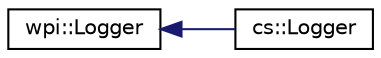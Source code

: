 digraph "Graphical Class Hierarchy"
{
  edge [fontname="Helvetica",fontsize="10",labelfontname="Helvetica",labelfontsize="10"];
  node [fontname="Helvetica",fontsize="10",shape=record];
  rankdir="LR";
  Node1 [label="wpi::Logger",height=0.2,width=0.4,color="black", fillcolor="white", style="filled",URL="$classwpi_1_1Logger.html"];
  Node1 -> Node2 [dir="back",color="midnightblue",fontsize="10",style="solid",fontname="Helvetica"];
  Node2 [label="cs::Logger",height=0.2,width=0.4,color="black", fillcolor="white", style="filled",URL="$classcs_1_1Logger.html"];
}
